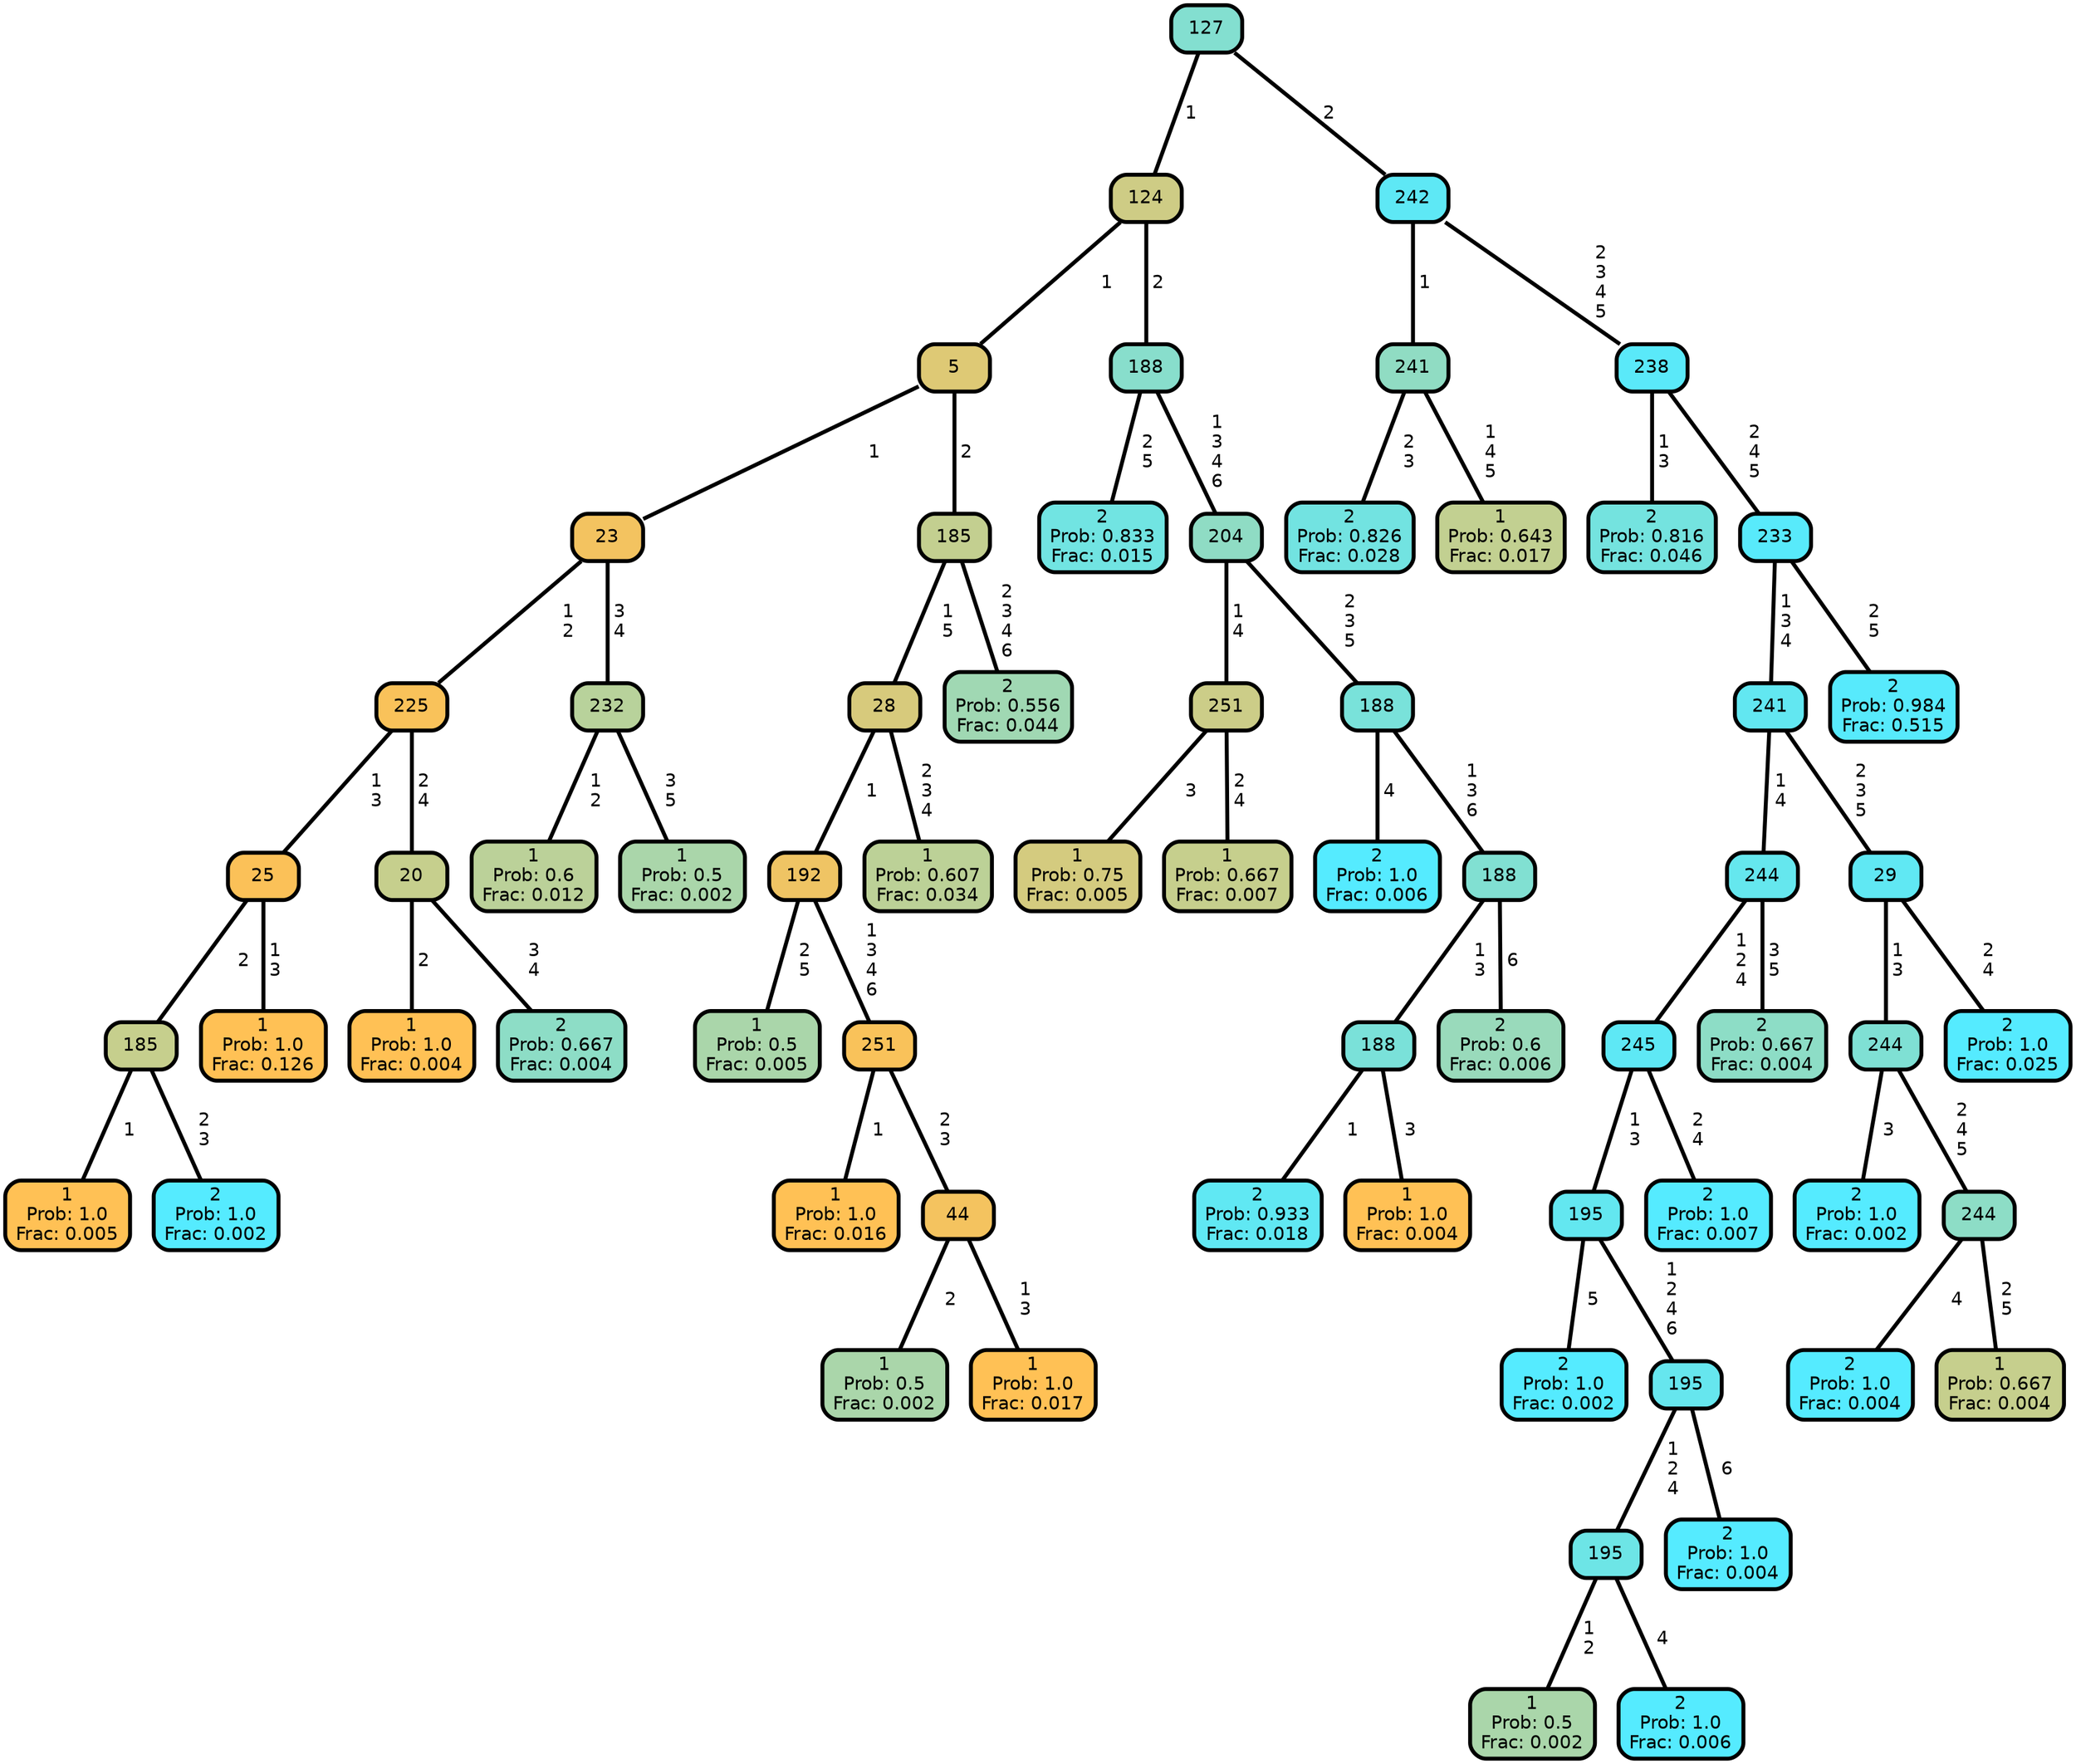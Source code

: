 graph Tree {
node [shape=box, style="filled, rounded",color="black",penwidth="3",fontcolor="black",                 fontname=helvetica] ;
graph [ranksep="0 equally", splines=straight,                 bgcolor=transparent, dpi=200] ;
edge [fontname=helvetica, color=black] ;
0 [label="1
Prob: 1.0
Frac: 0.005", fillcolor="#ffc155"] ;
1 [label="185", fillcolor="#c6cf8d"] ;
2 [label="2
Prob: 1.0
Frac: 0.002", fillcolor="#55ebff"] ;
3 [label="25", fillcolor="#fbc158"] ;
4 [label="1
Prob: 1.0
Frac: 0.126", fillcolor="#ffc155"] ;
5 [label="225", fillcolor="#f9c25a"] ;
6 [label="1
Prob: 1.0
Frac: 0.004", fillcolor="#ffc155"] ;
7 [label="20", fillcolor="#c6cf8d"] ;
8 [label="2
Prob: 0.667
Frac: 0.004", fillcolor="#8dddc6"] ;
9 [label="23", fillcolor="#f3c360"] ;
10 [label="1
Prob: 0.6
Frac: 0.012", fillcolor="#bbd199"] ;
11 [label="232", fillcolor="#b8d29b"] ;
12 [label="1
Prob: 0.5
Frac: 0.002", fillcolor="#aad6aa"] ;
13 [label="5", fillcolor="#dec975"] ;
14 [label="1
Prob: 0.5
Frac: 0.005", fillcolor="#aad6aa"] ;
15 [label="192", fillcolor="#efc464"] ;
16 [label="1
Prob: 1.0
Frac: 0.016", fillcolor="#ffc155"] ;
17 [label="251", fillcolor="#f9c25a"] ;
18 [label="1
Prob: 0.5
Frac: 0.002", fillcolor="#aad6aa"] ;
19 [label="44", fillcolor="#f4c35f"] ;
20 [label="1
Prob: 1.0
Frac: 0.017", fillcolor="#ffc155"] ;
21 [label="28", fillcolor="#d7ca7c"] ;
22 [label="1
Prob: 0.607
Frac: 0.034", fillcolor="#bcd197"] ;
23 [label="185", fillcolor="#c3cf90"] ;
24 [label="2
Prob: 0.556
Frac: 0.044", fillcolor="#a0d8b3"] ;
25 [label="124", fillcolor="#cecc85"] ;
26 [label="2
Prob: 0.833
Frac: 0.015", fillcolor="#71e4e2"] ;
27 [label="188", fillcolor="#88decc"] ;
28 [label="1
Prob: 0.75
Frac: 0.005", fillcolor="#d4cb7f"] ;
29 [label="251", fillcolor="#cccd88"] ;
30 [label="1
Prob: 0.667
Frac: 0.007", fillcolor="#c6cf8d"] ;
31 [label="204", fillcolor="#8fdcc4"] ;
32 [label="2
Prob: 1.0
Frac: 0.006", fillcolor="#55ebff"] ;
33 [label="188", fillcolor="#79e2da"] ;
34 [label="2
Prob: 0.933
Frac: 0.018", fillcolor="#60e8f3"] ;
35 [label="188", fillcolor="#7ae1d9"] ;
36 [label="1
Prob: 1.0
Frac: 0.004", fillcolor="#ffc155"] ;
37 [label="188", fillcolor="#81e0d2"] ;
38 [label="2
Prob: 0.6
Frac: 0.006", fillcolor="#99dabb"] ;
39 [label="127", fillcolor="#83dfd0"] ;
40 [label="2
Prob: 0.826
Frac: 0.028", fillcolor="#72e3e1"] ;
41 [label="241", fillcolor="#90dcc3"] ;
42 [label="1
Prob: 0.643
Frac: 0.017", fillcolor="#c2d091"] ;
43 [label="242", fillcolor="#5ee8f5"] ;
44 [label="2
Prob: 0.816
Frac: 0.046", fillcolor="#74e3df"] ;
45 [label="238", fillcolor="#5ae9f9"] ;
46 [label="2
Prob: 1.0
Frac: 0.002", fillcolor="#55ebff"] ;
47 [label="195", fillcolor="#63e7f0"] ;
48 [label="1
Prob: 0.5
Frac: 0.002", fillcolor="#aad6aa"] ;
49 [label="195", fillcolor="#6de5e6"] ;
50 [label="2
Prob: 1.0
Frac: 0.006", fillcolor="#55ebff"] ;
51 [label="195", fillcolor="#66e6ee"] ;
52 [label="2
Prob: 1.0
Frac: 0.004", fillcolor="#55ebff"] ;
53 [label="245", fillcolor="#5ee8f5"] ;
54 [label="2
Prob: 1.0
Frac: 0.007", fillcolor="#55ebff"] ;
55 [label="244", fillcolor="#65e7ee"] ;
56 [label="2
Prob: 0.667
Frac: 0.004", fillcolor="#8dddc6"] ;
57 [label="241", fillcolor="#62e7f1"] ;
58 [label="2
Prob: 1.0
Frac: 0.002", fillcolor="#55ebff"] ;
59 [label="244", fillcolor="#7fe0d4"] ;
60 [label="2
Prob: 1.0
Frac: 0.004", fillcolor="#55ebff"] ;
61 [label="244", fillcolor="#8dddc6"] ;
62 [label="1
Prob: 0.667
Frac: 0.004", fillcolor="#c6cf8d"] ;
63 [label="29", fillcolor="#60e8f3"] ;
64 [label="2
Prob: 1.0
Frac: 0.025", fillcolor="#55ebff"] ;
65 [label="233", fillcolor="#58eafb"] ;
66 [label="2
Prob: 0.984
Frac: 0.515", fillcolor="#57eafc"] ;
1 -- 0 [label=" 1",penwidth=3] ;
1 -- 2 [label=" 2\n 3",penwidth=3] ;
3 -- 1 [label=" 2",penwidth=3] ;
3 -- 4 [label=" 1\n 3",penwidth=3] ;
5 -- 3 [label=" 1\n 3",penwidth=3] ;
5 -- 7 [label=" 2\n 4",penwidth=3] ;
7 -- 6 [label=" 2",penwidth=3] ;
7 -- 8 [label=" 3\n 4",penwidth=3] ;
9 -- 5 [label=" 1\n 2",penwidth=3] ;
9 -- 11 [label=" 3\n 4",penwidth=3] ;
11 -- 10 [label=" 1\n 2",penwidth=3] ;
11 -- 12 [label=" 3\n 5",penwidth=3] ;
13 -- 9 [label=" 1",penwidth=3] ;
13 -- 23 [label=" 2",penwidth=3] ;
15 -- 14 [label=" 2\n 5",penwidth=3] ;
15 -- 17 [label=" 1\n 3\n 4\n 6",penwidth=3] ;
17 -- 16 [label=" 1",penwidth=3] ;
17 -- 19 [label=" 2\n 3",penwidth=3] ;
19 -- 18 [label=" 2",penwidth=3] ;
19 -- 20 [label=" 1\n 3",penwidth=3] ;
21 -- 15 [label=" 1",penwidth=3] ;
21 -- 22 [label=" 2\n 3\n 4",penwidth=3] ;
23 -- 21 [label=" 1\n 5",penwidth=3] ;
23 -- 24 [label=" 2\n 3\n 4\n 6",penwidth=3] ;
25 -- 13 [label=" 1",penwidth=3] ;
25 -- 27 [label=" 2",penwidth=3] ;
27 -- 26 [label=" 2\n 5",penwidth=3] ;
27 -- 31 [label=" 1\n 3\n 4\n 6",penwidth=3] ;
29 -- 28 [label=" 3",penwidth=3] ;
29 -- 30 [label=" 2\n 4",penwidth=3] ;
31 -- 29 [label=" 1\n 4",penwidth=3] ;
31 -- 33 [label=" 2\n 3\n 5",penwidth=3] ;
33 -- 32 [label=" 4",penwidth=3] ;
33 -- 37 [label=" 1\n 3\n 6",penwidth=3] ;
35 -- 34 [label=" 1",penwidth=3] ;
35 -- 36 [label=" 3",penwidth=3] ;
37 -- 35 [label=" 1\n 3",penwidth=3] ;
37 -- 38 [label=" 6",penwidth=3] ;
39 -- 25 [label=" 1",penwidth=3] ;
39 -- 43 [label=" 2",penwidth=3] ;
41 -- 40 [label=" 2\n 3",penwidth=3] ;
41 -- 42 [label=" 1\n 4\n 5",penwidth=3] ;
43 -- 41 [label=" 1",penwidth=3] ;
43 -- 45 [label=" 2\n 3\n 4\n 5",penwidth=3] ;
45 -- 44 [label=" 1\n 3",penwidth=3] ;
45 -- 65 [label=" 2\n 4\n 5",penwidth=3] ;
47 -- 46 [label=" 5",penwidth=3] ;
47 -- 51 [label=" 1\n 2\n 4\n 6",penwidth=3] ;
49 -- 48 [label=" 1\n 2",penwidth=3] ;
49 -- 50 [label=" 4",penwidth=3] ;
51 -- 49 [label=" 1\n 2\n 4",penwidth=3] ;
51 -- 52 [label=" 6",penwidth=3] ;
53 -- 47 [label=" 1\n 3",penwidth=3] ;
53 -- 54 [label=" 2\n 4",penwidth=3] ;
55 -- 53 [label=" 1\n 2\n 4",penwidth=3] ;
55 -- 56 [label=" 3\n 5",penwidth=3] ;
57 -- 55 [label=" 1\n 4",penwidth=3] ;
57 -- 63 [label=" 2\n 3\n 5",penwidth=3] ;
59 -- 58 [label=" 3",penwidth=3] ;
59 -- 61 [label=" 2\n 4\n 5",penwidth=3] ;
61 -- 60 [label=" 4",penwidth=3] ;
61 -- 62 [label=" 2\n 5",penwidth=3] ;
63 -- 59 [label=" 1\n 3",penwidth=3] ;
63 -- 64 [label=" 2\n 4",penwidth=3] ;
65 -- 57 [label=" 1\n 3\n 4",penwidth=3] ;
65 -- 66 [label=" 2\n 5",penwidth=3] ;
{rank = same;}}